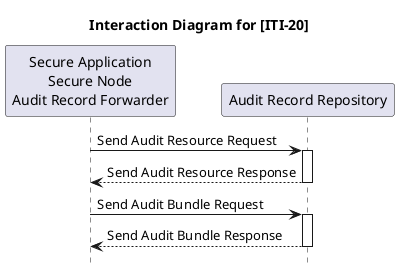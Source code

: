 @startuml

title Interaction Diagram for [ITI-20]

hide footbox
autoactivate on

participant consumer as "Secure Application\nSecure Node\nAudit Record Forwarder"
participant responder as "Audit Record Repository"

consumer -> responder: Send Audit Resource Request
responder --> consumer: Send Audit Resource Response

consumer -> responder: Send Audit Bundle Request
responder --> consumer: Send Audit Bundle Response

@enduml 